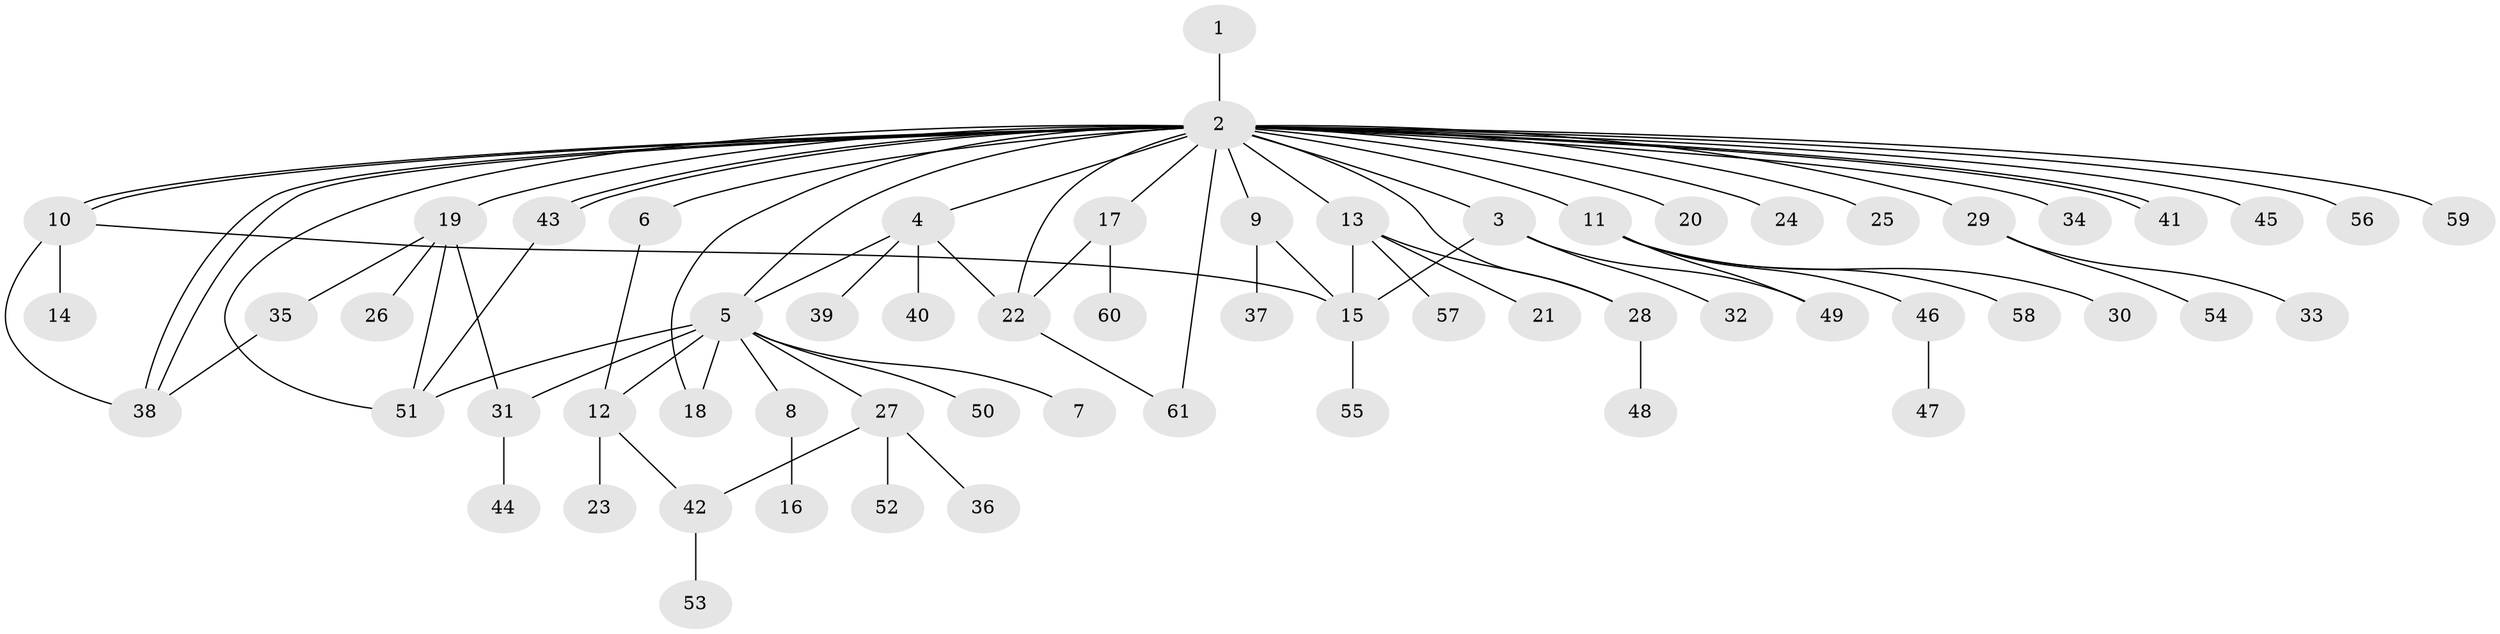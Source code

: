 // coarse degree distribution, {5: 0.05263157894736842, 11: 0.05263157894736842, 3: 0.3157894736842105, 7: 0.05263157894736842, 1: 0.15789473684210525, 2: 0.3157894736842105, 4: 0.05263157894736842}
// Generated by graph-tools (version 1.1) at 2025/50/03/04/25 22:50:38]
// undirected, 61 vertices, 82 edges
graph export_dot {
  node [color=gray90,style=filled];
  1;
  2;
  3;
  4;
  5;
  6;
  7;
  8;
  9;
  10;
  11;
  12;
  13;
  14;
  15;
  16;
  17;
  18;
  19;
  20;
  21;
  22;
  23;
  24;
  25;
  26;
  27;
  28;
  29;
  30;
  31;
  32;
  33;
  34;
  35;
  36;
  37;
  38;
  39;
  40;
  41;
  42;
  43;
  44;
  45;
  46;
  47;
  48;
  49;
  50;
  51;
  52;
  53;
  54;
  55;
  56;
  57;
  58;
  59;
  60;
  61;
  1 -- 2;
  2 -- 3;
  2 -- 4;
  2 -- 5;
  2 -- 6;
  2 -- 9;
  2 -- 10;
  2 -- 10;
  2 -- 11;
  2 -- 13;
  2 -- 17;
  2 -- 18;
  2 -- 19;
  2 -- 20;
  2 -- 22;
  2 -- 24;
  2 -- 25;
  2 -- 28;
  2 -- 29;
  2 -- 34;
  2 -- 38;
  2 -- 38;
  2 -- 41;
  2 -- 41;
  2 -- 43;
  2 -- 43;
  2 -- 45;
  2 -- 51;
  2 -- 56;
  2 -- 59;
  2 -- 61;
  3 -- 15;
  3 -- 32;
  3 -- 49;
  4 -- 5;
  4 -- 22;
  4 -- 39;
  4 -- 40;
  5 -- 7;
  5 -- 8;
  5 -- 12;
  5 -- 18;
  5 -- 27;
  5 -- 31;
  5 -- 50;
  5 -- 51;
  6 -- 12;
  8 -- 16;
  9 -- 15;
  9 -- 37;
  10 -- 14;
  10 -- 15;
  10 -- 38;
  11 -- 30;
  11 -- 46;
  11 -- 49;
  11 -- 58;
  12 -- 23;
  12 -- 42;
  13 -- 15;
  13 -- 21;
  13 -- 28;
  13 -- 57;
  15 -- 55;
  17 -- 22;
  17 -- 60;
  19 -- 26;
  19 -- 31;
  19 -- 35;
  19 -- 51;
  22 -- 61;
  27 -- 36;
  27 -- 42;
  27 -- 52;
  28 -- 48;
  29 -- 33;
  29 -- 54;
  31 -- 44;
  35 -- 38;
  42 -- 53;
  43 -- 51;
  46 -- 47;
}
